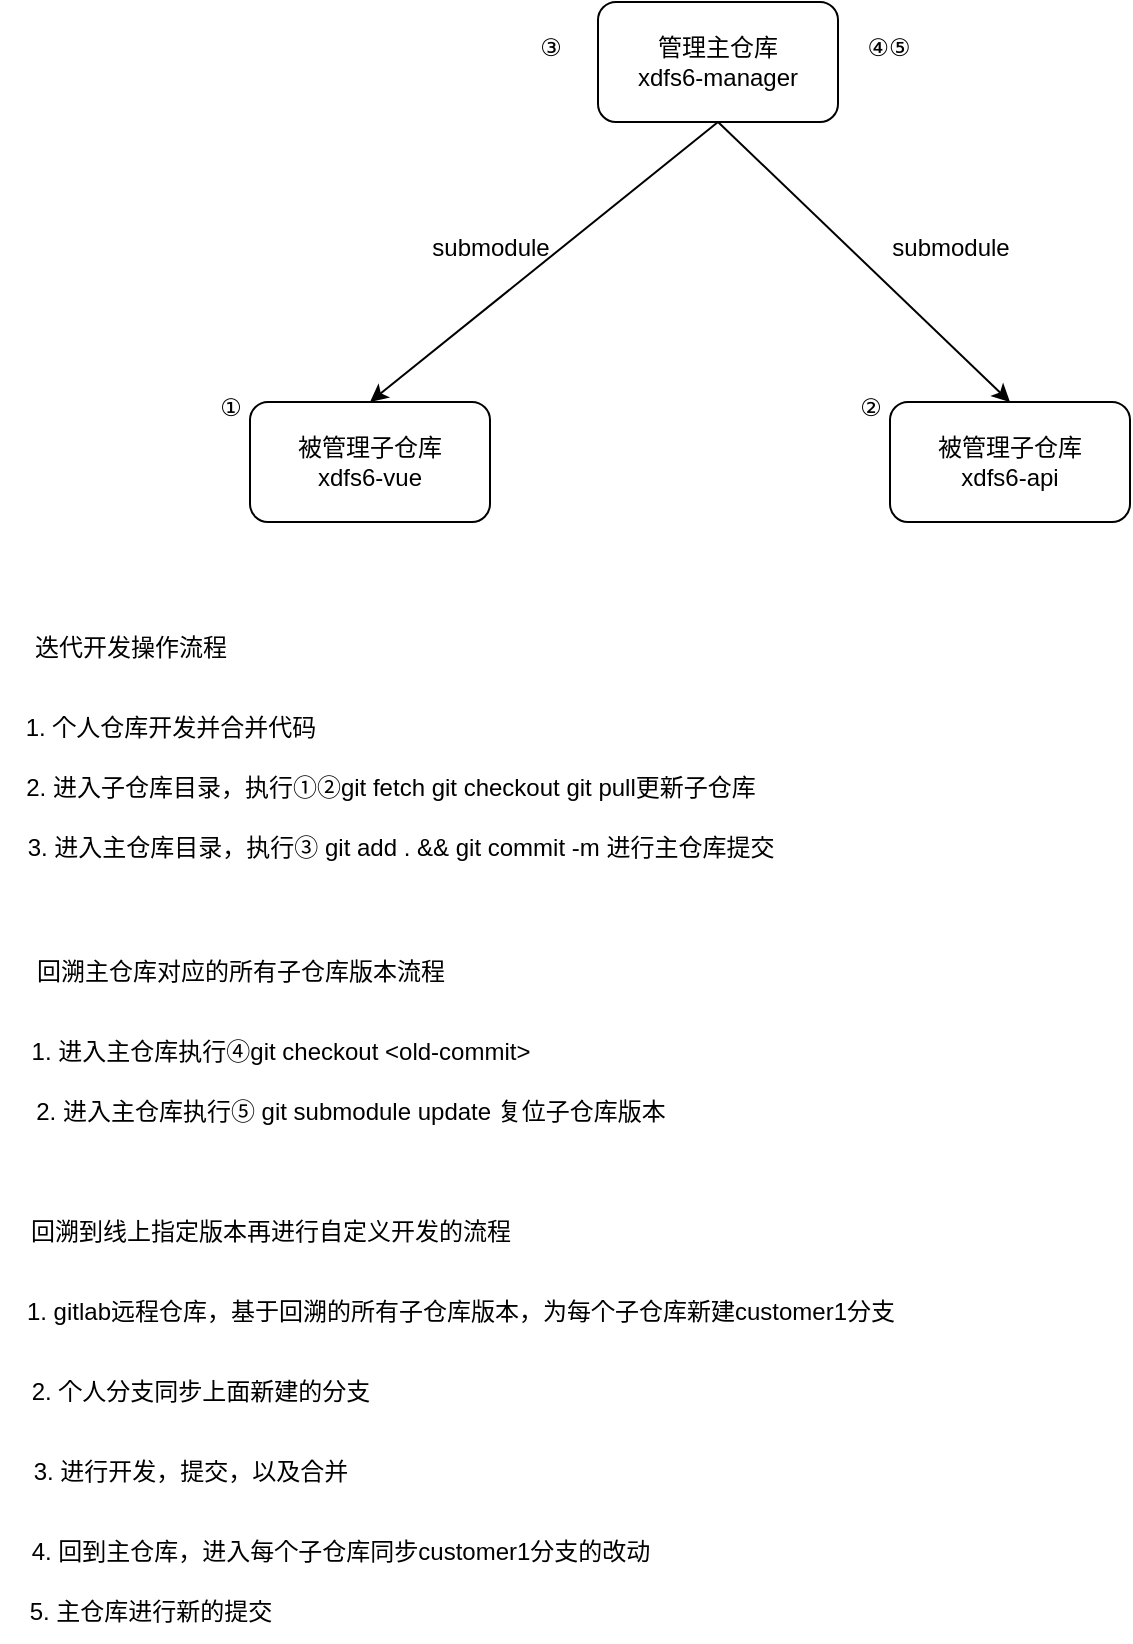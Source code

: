 <mxfile version="21.3.8" type="github">
  <diagram name="第 1 页" id="yf1SPjTQhvNKcc7fC7NG">
    <mxGraphModel dx="1942" dy="819" grid="1" gridSize="10" guides="1" tooltips="1" connect="1" arrows="1" fold="1" page="1" pageScale="1" pageWidth="827" pageHeight="1169" math="0" shadow="0">
      <root>
        <mxCell id="0" />
        <mxCell id="1" parent="0" />
        <mxCell id="3CjwRvomfNy1rH_0kNOI-1" value="管理主仓库&lt;br&gt;xdfs6-manager" style="rounded=1;whiteSpace=wrap;html=1;" vertex="1" parent="1">
          <mxGeometry x="294" y="180" width="120" height="60" as="geometry" />
        </mxCell>
        <mxCell id="3CjwRvomfNy1rH_0kNOI-2" value="被管理子仓库&lt;br&gt;xdfs6-vue" style="rounded=1;whiteSpace=wrap;html=1;" vertex="1" parent="1">
          <mxGeometry x="120" y="380" width="120" height="60" as="geometry" />
        </mxCell>
        <mxCell id="3CjwRvomfNy1rH_0kNOI-3" value="被管理子仓库&lt;br&gt;xdfs6-api" style="rounded=1;whiteSpace=wrap;html=1;" vertex="1" parent="1">
          <mxGeometry x="440" y="380" width="120" height="60" as="geometry" />
        </mxCell>
        <mxCell id="3CjwRvomfNy1rH_0kNOI-4" value="" style="endArrow=classic;html=1;rounded=0;exitX=0.5;exitY=1;exitDx=0;exitDy=0;entryX=0.5;entryY=0;entryDx=0;entryDy=0;" edge="1" parent="1" source="3CjwRvomfNy1rH_0kNOI-1" target="3CjwRvomfNy1rH_0kNOI-2">
          <mxGeometry width="50" height="50" relative="1" as="geometry">
            <mxPoint x="360" y="460" as="sourcePoint" />
            <mxPoint x="410" y="410" as="targetPoint" />
          </mxGeometry>
        </mxCell>
        <mxCell id="3CjwRvomfNy1rH_0kNOI-5" value="" style="endArrow=classic;html=1;rounded=0;exitX=0.5;exitY=1;exitDx=0;exitDy=0;entryX=0.5;entryY=0;entryDx=0;entryDy=0;" edge="1" parent="1" source="3CjwRvomfNy1rH_0kNOI-1" target="3CjwRvomfNy1rH_0kNOI-3">
          <mxGeometry width="50" height="50" relative="1" as="geometry">
            <mxPoint x="360" y="460" as="sourcePoint" />
            <mxPoint x="410" y="410" as="targetPoint" />
          </mxGeometry>
        </mxCell>
        <mxCell id="3CjwRvomfNy1rH_0kNOI-6" value="submodule" style="text;html=1;align=center;verticalAlign=middle;resizable=0;points=[];autosize=1;strokeColor=none;fillColor=none;" vertex="1" parent="1">
          <mxGeometry x="200" y="288" width="80" height="30" as="geometry" />
        </mxCell>
        <mxCell id="3CjwRvomfNy1rH_0kNOI-7" value="submodule" style="text;html=1;align=center;verticalAlign=middle;resizable=0;points=[];autosize=1;strokeColor=none;fillColor=none;" vertex="1" parent="1">
          <mxGeometry x="430" y="288" width="80" height="30" as="geometry" />
        </mxCell>
        <mxCell id="3CjwRvomfNy1rH_0kNOI-8" value="迭代开发操作流程" style="text;html=1;align=center;verticalAlign=middle;resizable=0;points=[];autosize=1;strokeColor=none;fillColor=none;" vertex="1" parent="1">
          <mxGeometry y="488" width="120" height="30" as="geometry" />
        </mxCell>
        <mxCell id="3CjwRvomfNy1rH_0kNOI-9" value="1. 个人仓库开发并合并代码" style="text;html=1;align=center;verticalAlign=middle;resizable=0;points=[];autosize=1;strokeColor=none;fillColor=none;" vertex="1" parent="1">
          <mxGeometry x="-5" y="528" width="170" height="30" as="geometry" />
        </mxCell>
        <mxCell id="3CjwRvomfNy1rH_0kNOI-10" value="2. 进入子仓库目录，执行①②git fetch git checkout git pull更新子仓库" style="text;html=1;align=center;verticalAlign=middle;resizable=0;points=[];autosize=1;strokeColor=none;fillColor=none;" vertex="1" parent="1">
          <mxGeometry x="-5" y="558" width="390" height="30" as="geometry" />
        </mxCell>
        <mxCell id="3CjwRvomfNy1rH_0kNOI-11" value="①" style="text;html=1;align=center;verticalAlign=middle;resizable=0;points=[];autosize=1;strokeColor=none;fillColor=none;" vertex="1" parent="1">
          <mxGeometry x="90" y="368" width="40" height="30" as="geometry" />
        </mxCell>
        <mxCell id="3CjwRvomfNy1rH_0kNOI-12" value="②" style="text;html=1;align=center;verticalAlign=middle;resizable=0;points=[];autosize=1;strokeColor=none;fillColor=none;" vertex="1" parent="1">
          <mxGeometry x="410" y="368" width="40" height="30" as="geometry" />
        </mxCell>
        <mxCell id="3CjwRvomfNy1rH_0kNOI-13" value="3. 进入主仓库目录，执行③ git add . &amp;amp;&amp;amp; git commit -m 进行主仓库提交" style="text;html=1;align=center;verticalAlign=middle;resizable=0;points=[];autosize=1;strokeColor=none;fillColor=none;" vertex="1" parent="1">
          <mxGeometry x="-5" y="588" width="400" height="30" as="geometry" />
        </mxCell>
        <mxCell id="3CjwRvomfNy1rH_0kNOI-14" value="③" style="text;html=1;align=center;verticalAlign=middle;resizable=0;points=[];autosize=1;strokeColor=none;fillColor=none;" vertex="1" parent="1">
          <mxGeometry x="250" y="188" width="40" height="30" as="geometry" />
        </mxCell>
        <mxCell id="3CjwRvomfNy1rH_0kNOI-15" value="回溯主仓库对应的所有子仓库版本流程" style="text;html=1;align=center;verticalAlign=middle;resizable=0;points=[];autosize=1;strokeColor=none;fillColor=none;" vertex="1" parent="1">
          <mxGeometry y="650" width="230" height="30" as="geometry" />
        </mxCell>
        <mxCell id="3CjwRvomfNy1rH_0kNOI-16" value="1. 进入主仓库执行④git checkout &amp;lt;old-commit&amp;gt;" style="text;html=1;align=center;verticalAlign=middle;resizable=0;points=[];autosize=1;strokeColor=none;fillColor=none;" vertex="1" parent="1">
          <mxGeometry y="690" width="270" height="30" as="geometry" />
        </mxCell>
        <mxCell id="3CjwRvomfNy1rH_0kNOI-17" value="2. 进入主仓库执行⑤ git submodule update 复位子仓库版本" style="text;html=1;align=center;verticalAlign=middle;resizable=0;points=[];autosize=1;strokeColor=none;fillColor=none;" vertex="1" parent="1">
          <mxGeometry y="720" width="340" height="30" as="geometry" />
        </mxCell>
        <mxCell id="3CjwRvomfNy1rH_0kNOI-18" value="④⑤" style="text;html=1;align=center;verticalAlign=middle;resizable=0;points=[];autosize=1;strokeColor=none;fillColor=none;" vertex="1" parent="1">
          <mxGeometry x="414" y="188" width="50" height="30" as="geometry" />
        </mxCell>
        <mxCell id="3CjwRvomfNy1rH_0kNOI-19" value="回溯到线上指定版本再进行自定义开发的流程" style="text;html=1;align=center;verticalAlign=middle;resizable=0;points=[];autosize=1;strokeColor=none;fillColor=none;" vertex="1" parent="1">
          <mxGeometry y="780" width="260" height="30" as="geometry" />
        </mxCell>
        <mxCell id="3CjwRvomfNy1rH_0kNOI-20" value="1. gitlab远程仓库，基于回溯的所有子仓库版本，为每个子仓库新建customer1分支" style="text;html=1;align=center;verticalAlign=middle;resizable=0;points=[];autosize=1;strokeColor=none;fillColor=none;" vertex="1" parent="1">
          <mxGeometry x="-5" y="820" width="460" height="30" as="geometry" />
        </mxCell>
        <mxCell id="3CjwRvomfNy1rH_0kNOI-21" value="2. 个人分支同步上面新建的分支" style="text;html=1;align=center;verticalAlign=middle;resizable=0;points=[];autosize=1;strokeColor=none;fillColor=none;" vertex="1" parent="1">
          <mxGeometry y="860" width="190" height="30" as="geometry" />
        </mxCell>
        <mxCell id="3CjwRvomfNy1rH_0kNOI-22" value="3. 进行开发，提交，以及合并" style="text;html=1;align=center;verticalAlign=middle;resizable=0;points=[];autosize=1;strokeColor=none;fillColor=none;" vertex="1" parent="1">
          <mxGeometry y="900" width="180" height="30" as="geometry" />
        </mxCell>
        <mxCell id="3CjwRvomfNy1rH_0kNOI-23" value="4. 回到主仓库，进入每个子仓库同步customer1分支的改动" style="text;html=1;align=center;verticalAlign=middle;resizable=0;points=[];autosize=1;strokeColor=none;fillColor=none;" vertex="1" parent="1">
          <mxGeometry y="940" width="330" height="30" as="geometry" />
        </mxCell>
        <mxCell id="3CjwRvomfNy1rH_0kNOI-24" value="5. 主仓库进行新的提交" style="text;html=1;align=center;verticalAlign=middle;resizable=0;points=[];autosize=1;strokeColor=none;fillColor=none;" vertex="1" parent="1">
          <mxGeometry y="970" width="140" height="30" as="geometry" />
        </mxCell>
      </root>
    </mxGraphModel>
  </diagram>
</mxfile>
